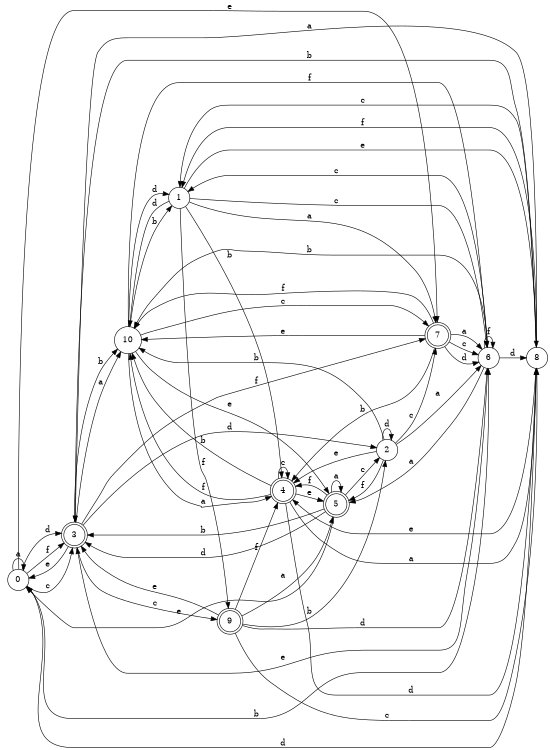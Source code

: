 digraph n9_3 {
__start0 [label="" shape="none"];

rankdir=LR;
size="8,5";

s0 [style="filled", color="black", fillcolor="white" shape="circle", label="0"];
s1 [style="filled", color="black", fillcolor="white" shape="circle", label="1"];
s2 [style="filled", color="black", fillcolor="white" shape="circle", label="2"];
s3 [style="rounded,filled", color="black", fillcolor="white" shape="doublecircle", label="3"];
s4 [style="rounded,filled", color="black", fillcolor="white" shape="doublecircle", label="4"];
s5 [style="rounded,filled", color="black", fillcolor="white" shape="doublecircle", label="5"];
s6 [style="filled", color="black", fillcolor="white" shape="circle", label="6"];
s7 [style="rounded,filled", color="black", fillcolor="white" shape="doublecircle", label="7"];
s8 [style="filled", color="black", fillcolor="white" shape="circle", label="8"];
s9 [style="rounded,filled", color="black", fillcolor="white" shape="doublecircle", label="9"];
s10 [style="filled", color="black", fillcolor="white" shape="circle", label="10"];
s0 -> s0 [label="a"];
s0 -> s6 [label="b"];
s0 -> s3 [label="c"];
s0 -> s3 [label="d"];
s0 -> s7 [label="e"];
s0 -> s3 [label="f"];
s1 -> s7 [label="a"];
s1 -> s4 [label="b"];
s1 -> s6 [label="c"];
s1 -> s10 [label="d"];
s1 -> s8 [label="e"];
s1 -> s9 [label="f"];
s2 -> s6 [label="a"];
s2 -> s10 [label="b"];
s2 -> s7 [label="c"];
s2 -> s2 [label="d"];
s2 -> s4 [label="e"];
s2 -> s5 [label="f"];
s3 -> s10 [label="a"];
s3 -> s10 [label="b"];
s3 -> s9 [label="c"];
s3 -> s2 [label="d"];
s3 -> s0 [label="e"];
s3 -> s7 [label="f"];
s4 -> s8 [label="a"];
s4 -> s10 [label="b"];
s4 -> s4 [label="c"];
s4 -> s8 [label="d"];
s4 -> s5 [label="e"];
s4 -> s10 [label="f"];
s5 -> s5 [label="a"];
s5 -> s3 [label="b"];
s5 -> s2 [label="c"];
s5 -> s3 [label="d"];
s5 -> s0 [label="e"];
s5 -> s4 [label="f"];
s6 -> s5 [label="a"];
s6 -> s10 [label="b"];
s6 -> s1 [label="c"];
s6 -> s8 [label="d"];
s6 -> s3 [label="e"];
s6 -> s6 [label="f"];
s7 -> s6 [label="a"];
s7 -> s4 [label="b"];
s7 -> s6 [label="c"];
s7 -> s6 [label="d"];
s7 -> s10 [label="e"];
s7 -> s10 [label="f"];
s8 -> s3 [label="a"];
s8 -> s3 [label="b"];
s8 -> s1 [label="c"];
s8 -> s0 [label="d"];
s8 -> s4 [label="e"];
s8 -> s1 [label="f"];
s9 -> s5 [label="a"];
s9 -> s2 [label="b"];
s9 -> s8 [label="c"];
s9 -> s6 [label="d"];
s9 -> s3 [label="e"];
s9 -> s4 [label="f"];
s10 -> s4 [label="a"];
s10 -> s1 [label="b"];
s10 -> s7 [label="c"];
s10 -> s1 [label="d"];
s10 -> s5 [label="e"];
s10 -> s6 [label="f"];

}